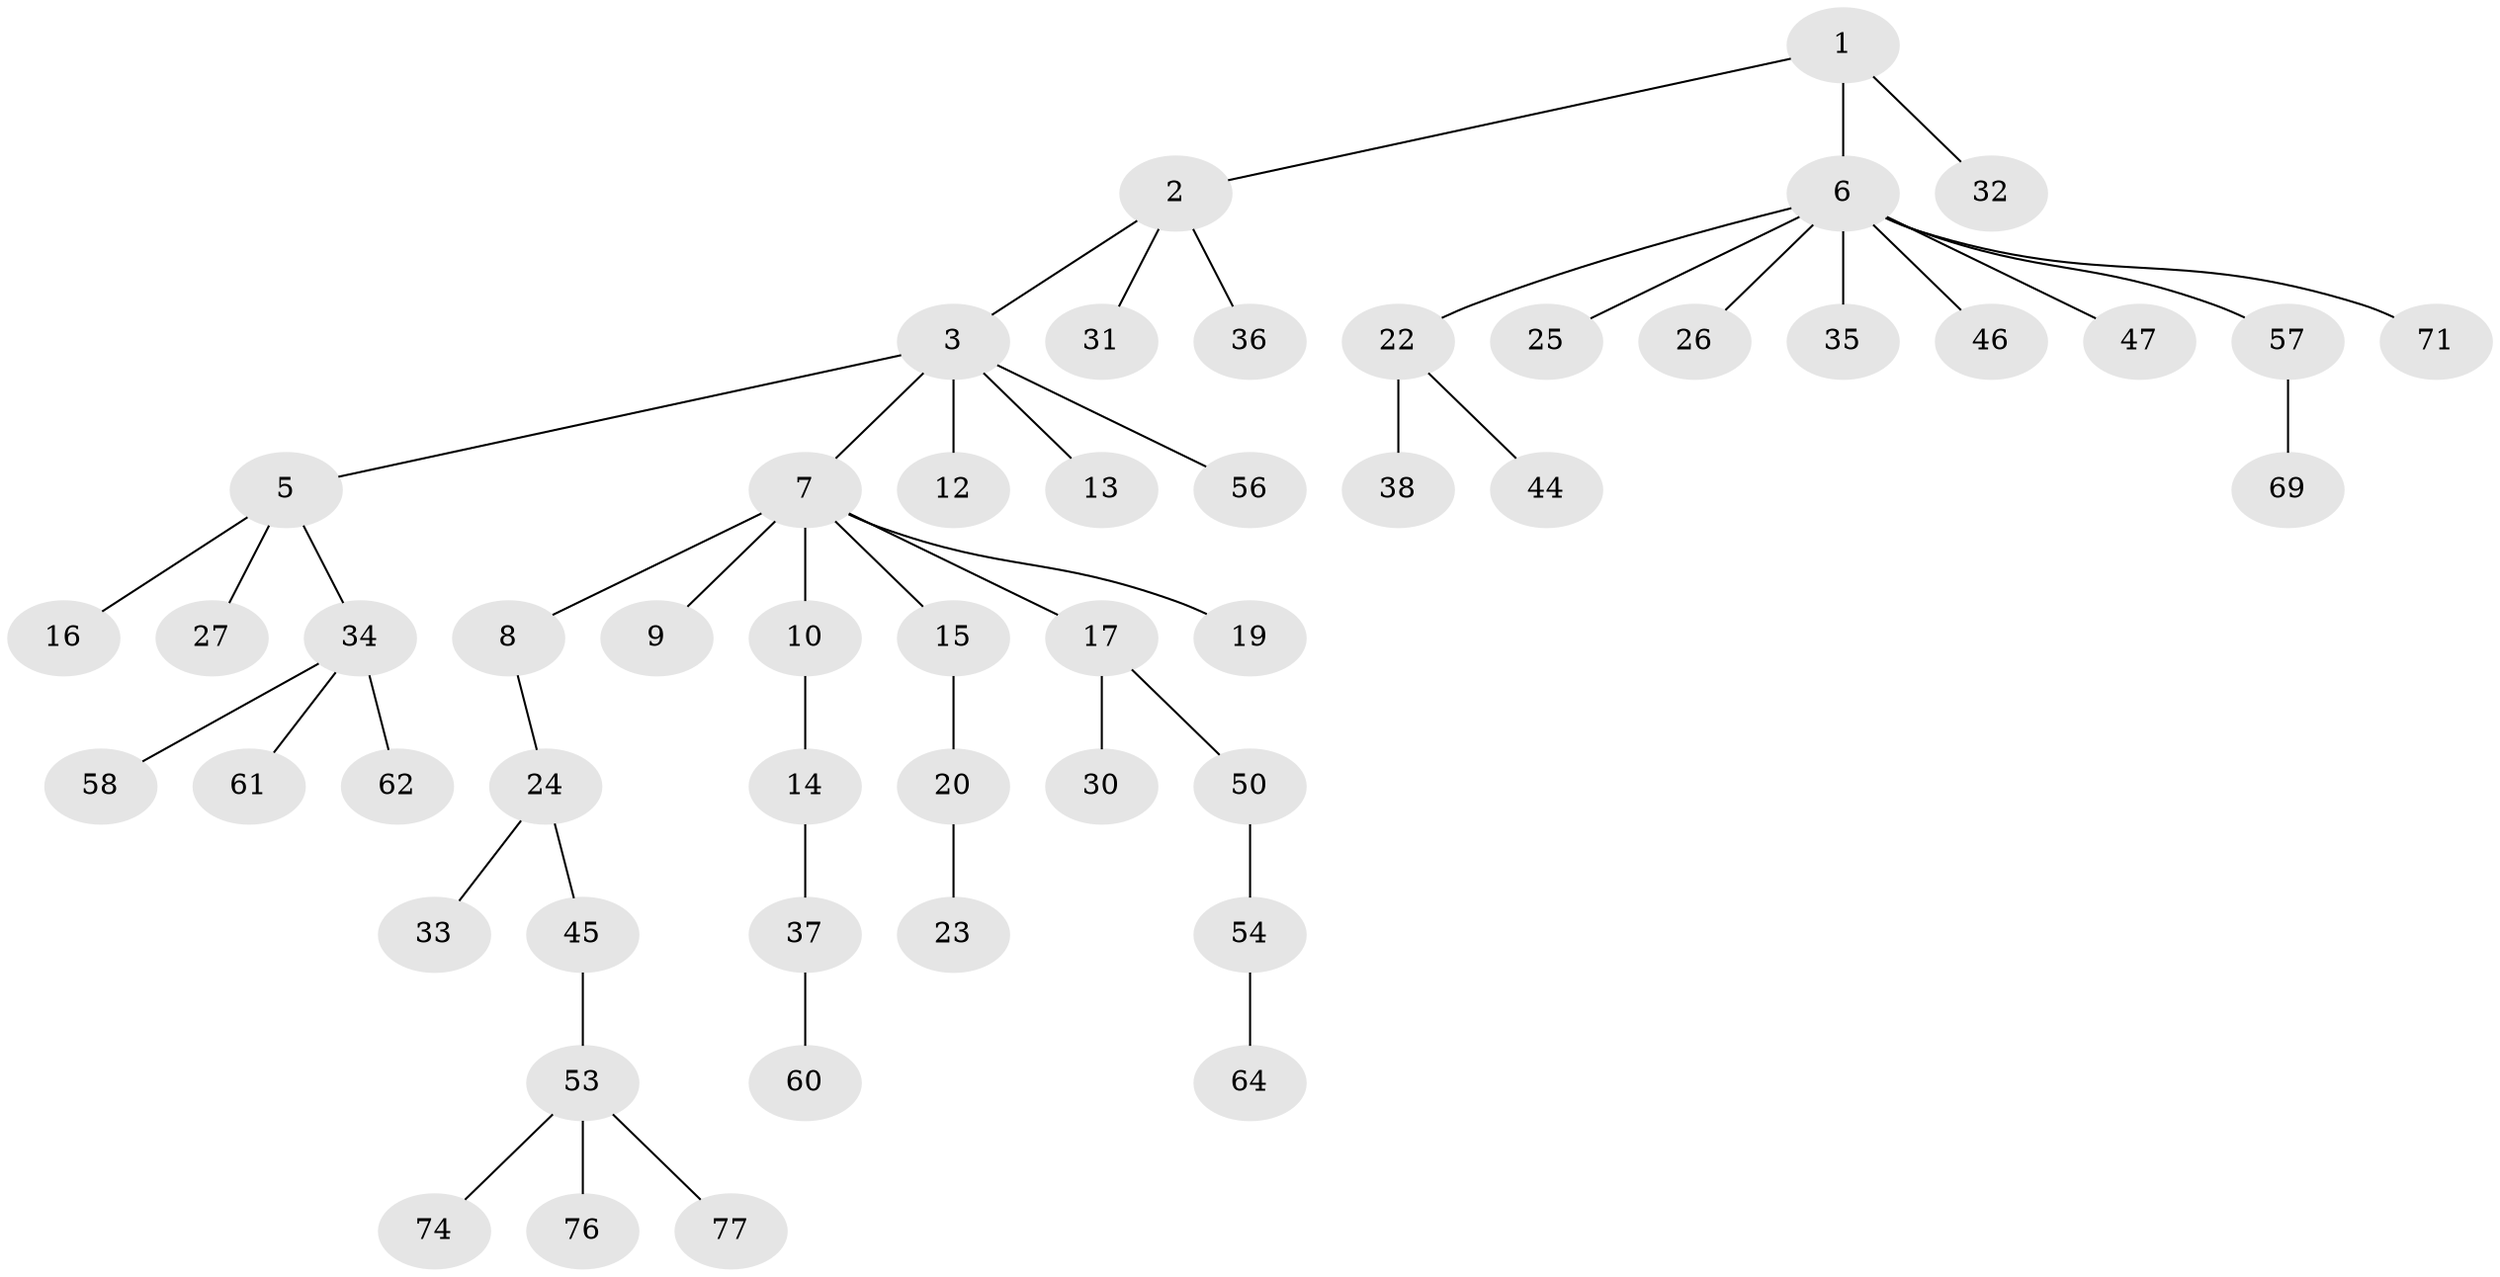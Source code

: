 // original degree distribution, {4: 0.05128205128205128, 7: 0.01282051282051282, 1: 0.5256410256410257, 5: 0.02564102564102564, 6: 0.01282051282051282, 8: 0.01282051282051282, 3: 0.1282051282051282, 2: 0.23076923076923078}
// Generated by graph-tools (version 1.1) at 2025/42/03/06/25 10:42:02]
// undirected, 51 vertices, 50 edges
graph export_dot {
graph [start="1"]
  node [color=gray90,style=filled];
  1 [super="+52"];
  2;
  3 [super="+4"];
  5 [super="+28"];
  6 [super="+11"];
  7 [super="+67"];
  8 [super="+40"];
  9;
  10;
  12 [super="+49"];
  13;
  14 [super="+18"];
  15 [super="+63"];
  16 [super="+41"];
  17 [super="+21"];
  19;
  20 [super="+29"];
  22 [super="+72"];
  23;
  24;
  25 [super="+48"];
  26;
  27 [super="+66"];
  30;
  31 [super="+39"];
  32;
  33 [super="+78"];
  34 [super="+51"];
  35 [super="+59"];
  36;
  37 [super="+43"];
  38 [super="+42"];
  44;
  45 [super="+75"];
  46;
  47;
  50 [super="+65"];
  53 [super="+70"];
  54 [super="+55"];
  56;
  57;
  58 [super="+68"];
  60;
  61;
  62;
  64;
  69 [super="+73"];
  71;
  74;
  76;
  77;
  1 -- 2;
  1 -- 6;
  1 -- 32;
  2 -- 3;
  2 -- 31;
  2 -- 36;
  3 -- 5;
  3 -- 7;
  3 -- 12;
  3 -- 13;
  3 -- 56;
  5 -- 16;
  5 -- 27;
  5 -- 34;
  6 -- 22;
  6 -- 35;
  6 -- 46;
  6 -- 57;
  6 -- 71;
  6 -- 25;
  6 -- 26;
  6 -- 47;
  7 -- 8;
  7 -- 9;
  7 -- 10;
  7 -- 15;
  7 -- 17;
  7 -- 19;
  8 -- 24;
  10 -- 14;
  14 -- 37;
  15 -- 20;
  17 -- 30;
  17 -- 50;
  20 -- 23;
  22 -- 38;
  22 -- 44;
  24 -- 33;
  24 -- 45;
  34 -- 61;
  34 -- 62;
  34 -- 58;
  37 -- 60;
  45 -- 53;
  50 -- 54;
  53 -- 77;
  53 -- 74;
  53 -- 76;
  54 -- 64;
  57 -- 69;
}
